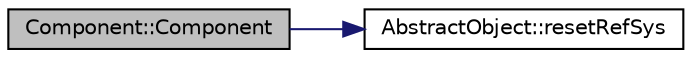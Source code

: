 digraph "Component::Component"
{
  edge [fontname="Helvetica",fontsize="10",labelfontname="Helvetica",labelfontsize="10"];
  node [fontname="Helvetica",fontsize="10",shape=record];
  rankdir="LR";
  Node0 [label="Component::Component",height=0.2,width=0.4,color="black", fillcolor="grey75", style="filled", fontcolor="black"];
  Node0 -> Node1 [color="midnightblue",fontsize="10",style="solid",fontname="Helvetica"];
  Node1 [label="AbstractObject::resetRefSys",height=0.2,width=0.4,color="black", fillcolor="white", style="filled",URL="$classAbstractObject.html#a5c6b81512c95f040f1d31dd65d4b3d57"];
}
